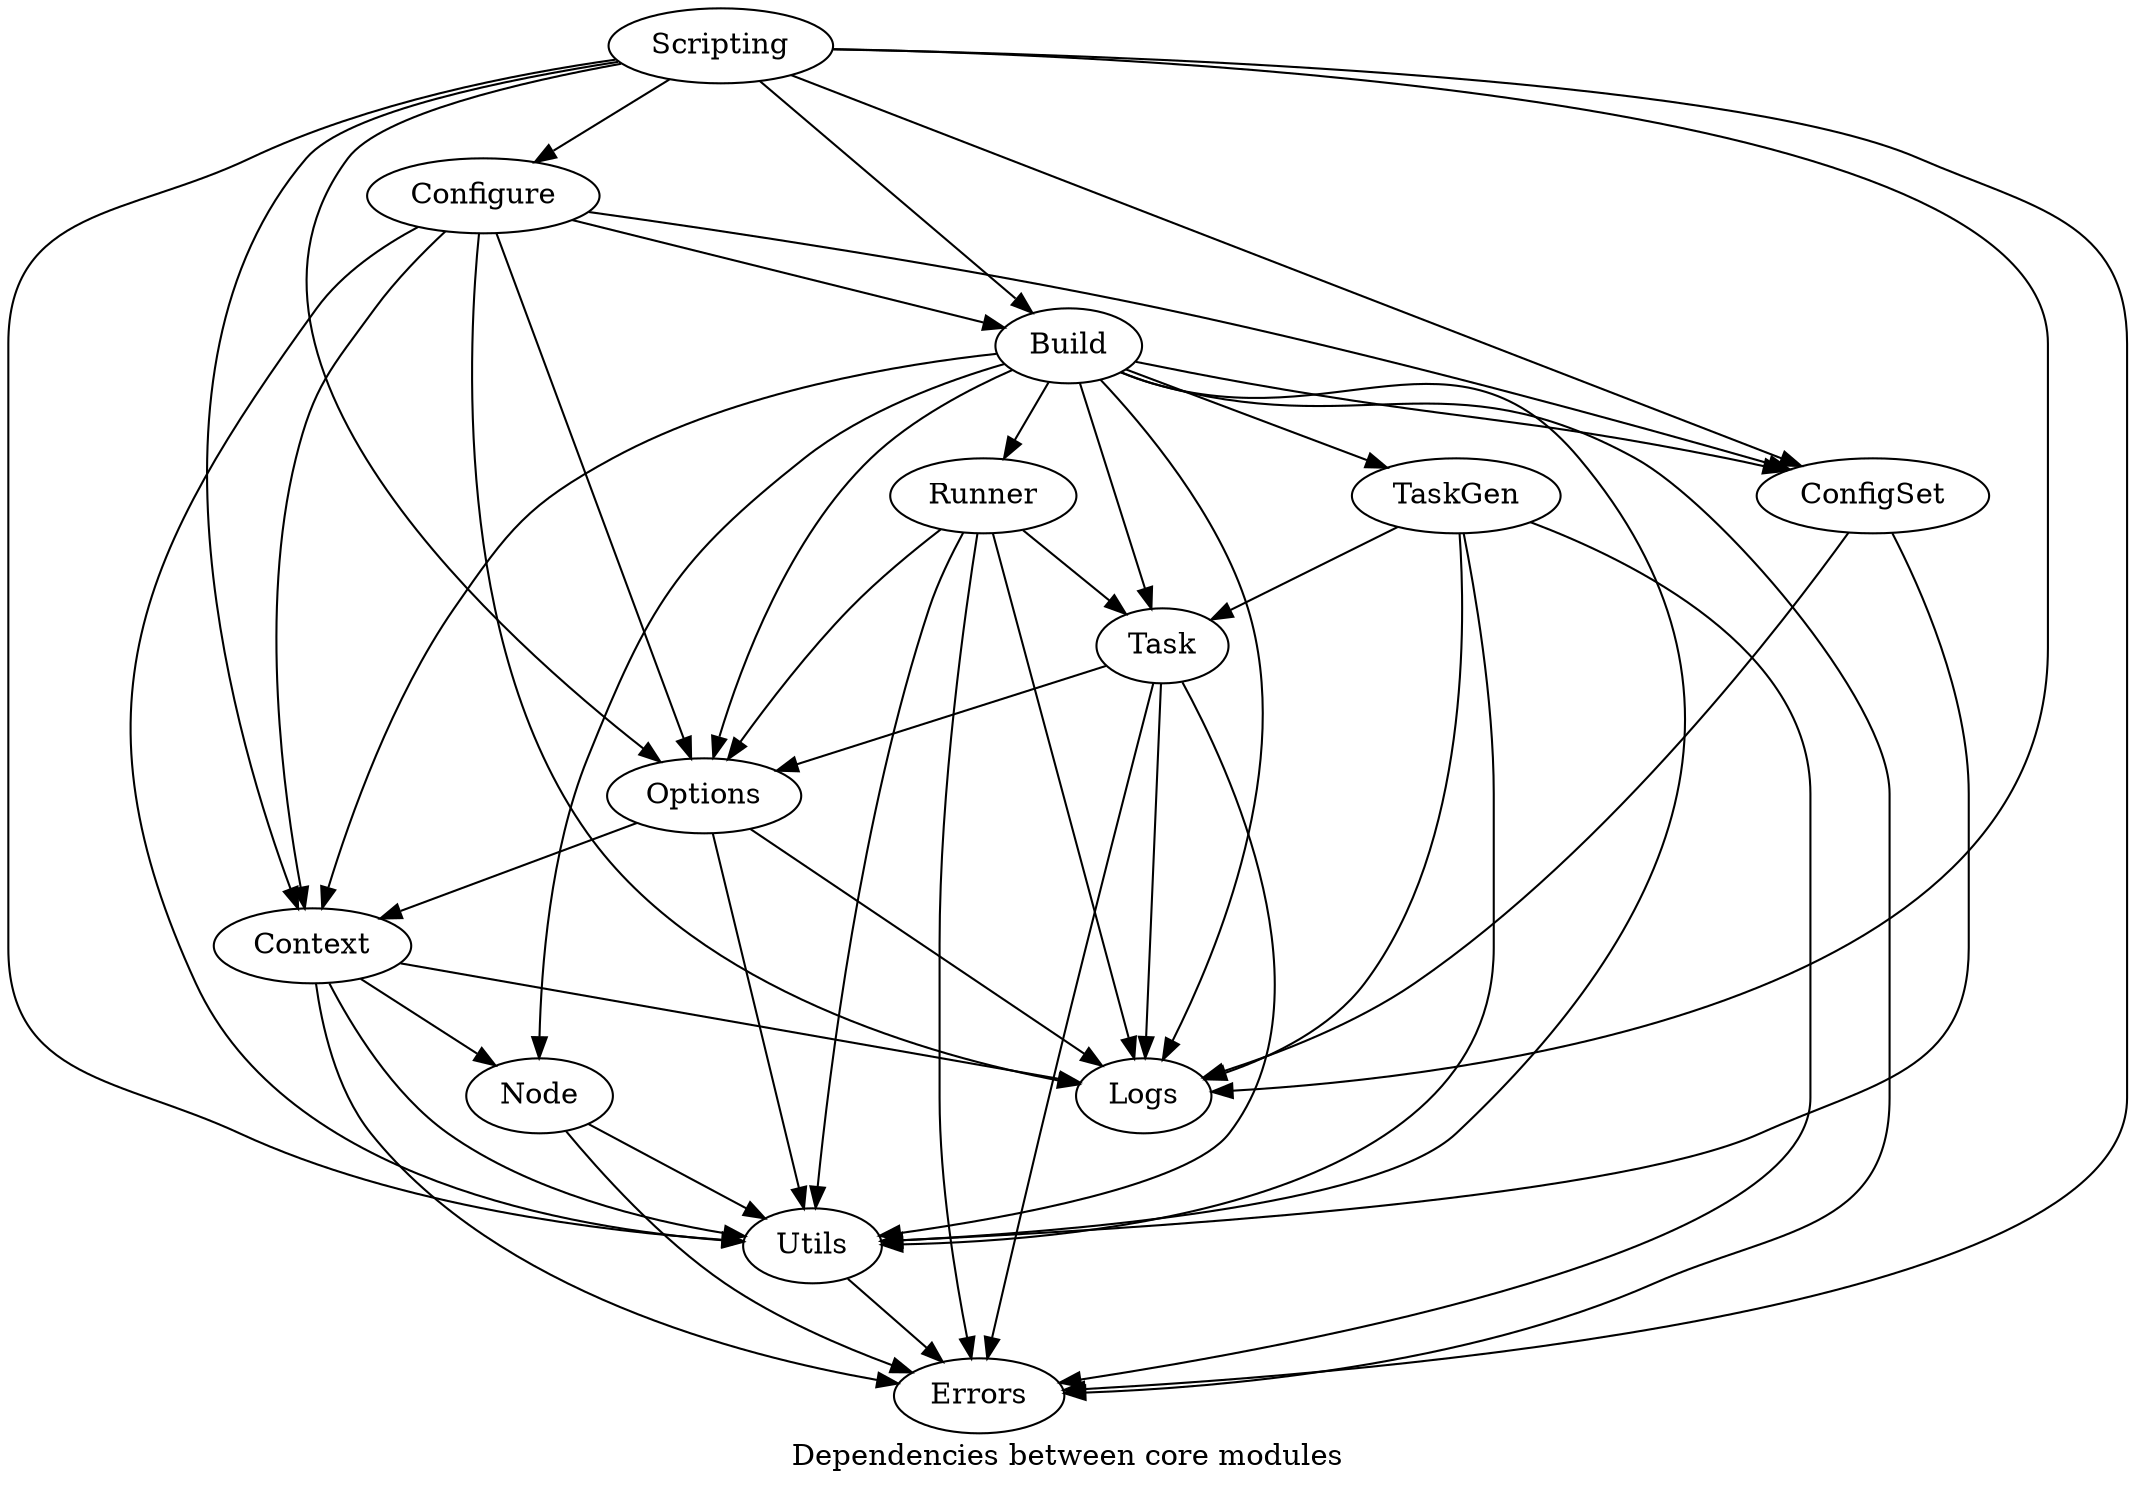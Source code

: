 digraph G {
	label="Dependencies between core modules";

	Build -> Runner;
	Build -> TaskGen;
	Build -> Utils;
	Build -> "Node";
	Build -> ConfigSet;
	Build -> Task;
	Build -> Logs;
	Build -> Options;
	Build -> Context;
	Build -> Errors;

	ConfigSet -> Utils;
	ConfigSet -> Logs;

	Configure -> ConfigSet;
	Configure -> Utils;
	Configure -> Options;
	Configure -> Logs;
	Configure -> Context;
	Configure -> Build;

	Context -> Utils;
	Context -> Errors;
	Context -> Logs;
	Context -> "Node";

	"Node" -> Utils;
	"Node" -> Errors;

	Options -> Logs;
	Options -> Utils;
	Options -> Context;

	Runner -> Utils;
	Runner -> Logs;
	Runner -> Options;
	Runner -> Task;
	Runner -> Errors;

	Scripting -> Utils;
	Scripting -> Configure;
	Scripting -> Logs;
	Scripting -> Options;
	Scripting -> ConfigSet;
	Scripting -> Context;
	Scripting -> Errors;
	Scripting -> Build;

	TaskGen -> Task;
	TaskGen -> Utils;
	TaskGen -> Logs;
	TaskGen -> Errors

	Task -> Utils;
	Task -> Logs;
	Task -> Options;
	Task -> Errors

	Utils -> Errors;
}

